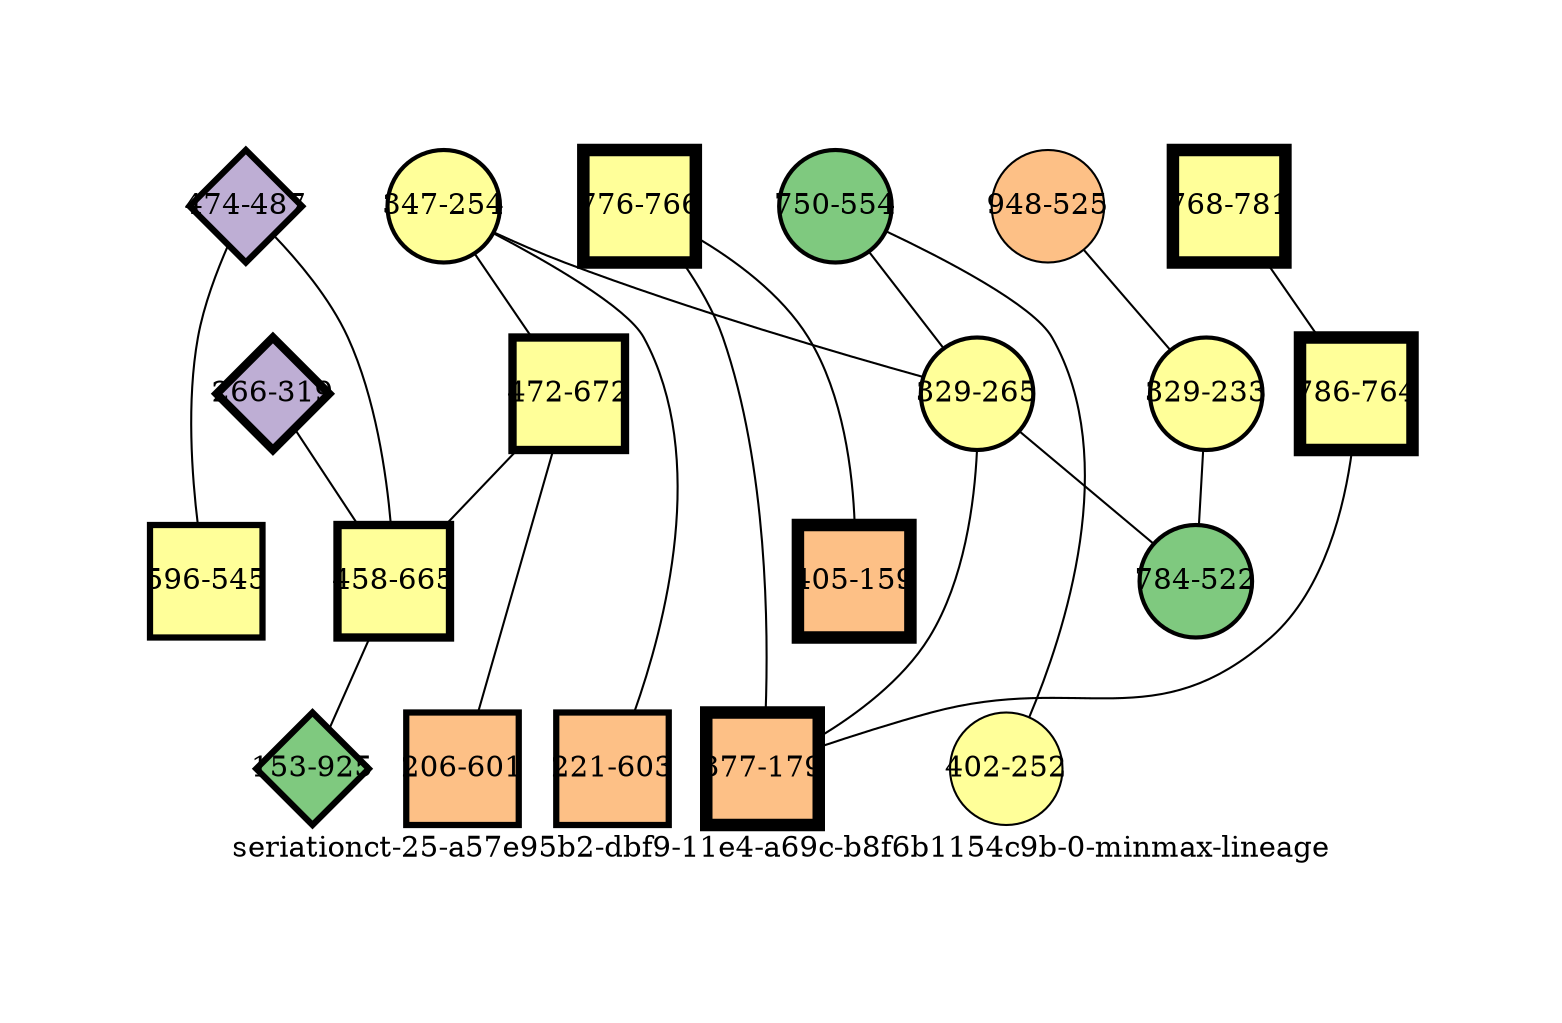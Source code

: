 strict graph "seriationct-25-a57e95b2-dbf9-11e4-a69c-b8f6b1154c9b-0-minmax-lineage" {
labelloc=b;
ratio=auto;
pad="1.0";
label="seriationct-25-a57e95b2-dbf9-11e4-a69c-b8f6b1154c9b-0-minmax-lineage";
node [width="0.75", style=filled, fixedsize=true, height="0.75", shape=circle, label=""];
0 [xCoordinate="487.0", appears_in_slice=3, yCoordinate="474.0", colorscheme=accent6, lineage_id=2, short_label="474-487", label="474-487", shape=diamond, cluster_id=1, fillcolor=2, size="500.0", id=0, penwidth="3.0"];
1 [xCoordinate="781.0", appears_in_slice=6, yCoordinate="768.0", colorscheme=accent6, lineage_id=1, short_label="768-781", label="768-781", shape=square, cluster_id=3, fillcolor=4, size="500.0", id=1, penwidth="6.0"];
2 [xCoordinate="254.0", appears_in_slice=2, yCoordinate="347.0", colorscheme=accent6, lineage_id=0, short_label="347-254", label="347-254", shape=circle, cluster_id=3, fillcolor=4, size="500.0", id=2, penwidth="2.0"];
3 [xCoordinate="554.0", appears_in_slice=2, yCoordinate="750.0", colorscheme=accent6, lineage_id=0, short_label="750-554", label="750-554", shape=circle, cluster_id=0, fillcolor=1, size="500.0", id=16, penwidth="2.0"];
4 [xCoordinate="766.0", appears_in_slice=6, yCoordinate="776.0", colorscheme=accent6, lineage_id=1, short_label="776-766", label="776-766", shape=square, cluster_id=3, fillcolor=4, size="500.0", id=4, penwidth="6.0"];
5 [xCoordinate="265.0", appears_in_slice=2, yCoordinate="329.0", colorscheme=accent6, lineage_id=0, short_label="329-265", label="329-265", shape=circle, cluster_id=3, fillcolor=4, size="500.0", id=5, penwidth="2.0"];
6 [xCoordinate="672.0", appears_in_slice=4, yCoordinate="472.0", colorscheme=accent6, lineage_id=1, short_label="472-672", label="472-672", shape=square, cluster_id=3, fillcolor=4, size="500.0", id=6, penwidth="4.0"];
7 [xCoordinate="525.0", appears_in_slice=1, yCoordinate="948.0", colorscheme=accent6, lineage_id=0, short_label="948-525", label="948-525", shape=circle, cluster_id=2, fillcolor=3, size="500.0", id=15, penwidth="1.0"];
8 [xCoordinate="319.0", appears_in_slice=4, yCoordinate="266.0", colorscheme=accent6, lineage_id=2, short_label="266-319", label="266-319", shape=diamond, cluster_id=1, fillcolor=2, size="500.0", id=8, penwidth="4.0"];
9 [xCoordinate="233.0", appears_in_slice=2, yCoordinate="329.0", colorscheme=accent6, lineage_id=0, short_label="329-233", label="329-233", shape=circle, cluster_id=3, fillcolor=4, size="500.0", id=14, penwidth="2.0"];
10 [xCoordinate="665.0", appears_in_slice=4, yCoordinate="458.0", colorscheme=accent6, lineage_id=1, short_label="458-665", label="458-665", shape=square, cluster_id=3, fillcolor=4, size="500.0", id=10, penwidth="4.0"];
11 [xCoordinate="925.0", appears_in_slice=3, yCoordinate="153.0", colorscheme=accent6, lineage_id=2, short_label="153-925", label="153-925", shape=diamond, cluster_id=0, fillcolor=1, size="500.0", id=11, penwidth="3.0"];
12 [xCoordinate="764.0", appears_in_slice=6, yCoordinate="786.0", colorscheme=accent6, lineage_id=1, short_label="786-764", label="786-764", shape=square, cluster_id=3, fillcolor=4, size="500.0", id=12, penwidth="6.0"];
13 [xCoordinate="252.0", appears_in_slice=1, yCoordinate="402.0", colorscheme=accent6, lineage_id=0, short_label="402-252", label="402-252", shape=circle, cluster_id=3, fillcolor=4, size="500.0", id=13, penwidth="1.0"];
14 [xCoordinate="601.0", appears_in_slice=3, yCoordinate="206.0", colorscheme=accent6, lineage_id=1, short_label="206-601", label="206-601", shape=square, cluster_id=2, fillcolor=3, size="500.0", id=19, penwidth="3.0"];
15 [xCoordinate="545.0", appears_in_slice=3, yCoordinate="596.0", colorscheme=accent6, lineage_id=1, short_label="596-545", label="596-545", shape=square, cluster_id=3, fillcolor=4, size="500.0", id=18, penwidth="3.0"];
16 [xCoordinate="179.0", appears_in_slice=6, yCoordinate="377.0", colorscheme=accent6, lineage_id=1, short_label="377-179", label="377-179", shape=square, cluster_id=2, fillcolor=3, size="500.0", id=9, penwidth="6.0"];
17 [xCoordinate="522.0", appears_in_slice=2, yCoordinate="784.0", colorscheme=accent6, lineage_id=0, short_label="784-522", label="784-522", shape=circle, cluster_id=0, fillcolor=1, size="500.0", id=3, penwidth="2.0"];
18 [xCoordinate="159.0", appears_in_slice=6, yCoordinate="405.0", colorscheme=accent6, lineage_id=1, short_label="405-159", label="405-159", shape=square, cluster_id=2, fillcolor=3, size="500.0", id=17, penwidth="6.0"];
19 [xCoordinate="603.0", appears_in_slice=3, yCoordinate="221.0", colorscheme=accent6, lineage_id=1, short_label="221-603", label="221-603", shape=square, cluster_id=2, fillcolor=3, size="500.0", id=7, penwidth="3.0"];
0 -- 10  [inverseweight="1.16261465254", weight="0.860130222699"];
0 -- 15  [inverseweight="20.9795339574", weight="0.0476655011513"];
1 -- 12  [inverseweight="27.9508497187", weight="0.03577708764"];
2 -- 19  [inverseweight="2.14907212351", weight="0.465317096183"];
2 -- 5  [inverseweight="2.4466337415", weight="0.408724846321"];
2 -- 6  [inverseweight="2.38696797578", weight="0.418941523366"];
3 -- 5  [inverseweight="3.25004387589", weight="0.307688153818"];
3 -- 13  [inverseweight="3.26595148708", weight="0.306189483817"];
4 -- 16  [inverseweight="2.40830350267", weight="0.415230056716"];
4 -- 18  [inverseweight="12.7411797859", weight="0.0784856674814"];
5 -- 16  [inverseweight="1.65952761432", weight="0.602581114872"];
5 -- 17  [inverseweight="3.51190799708", weight="0.284745500403"];
6 -- 10  [inverseweight="2.40936577168", weight="0.415046985292"];
6 -- 14  [inverseweight="2.42638411311", weight="0.412135899917"];
7 -- 9  [inverseweight="2.28776055216", weight="0.437108682138"];
8 -- 10  [inverseweight="2.10303198175", weight="0.475503943201"];
9 -- 17  [inverseweight="22.4055357474", weight="0.0446318272088"];
10 -- 11  [inverseweight="2.42131460382", weight="0.412998789344"];
12 -- 16  [inverseweight="1.28861699584", weight="0.776025772768"];
}
